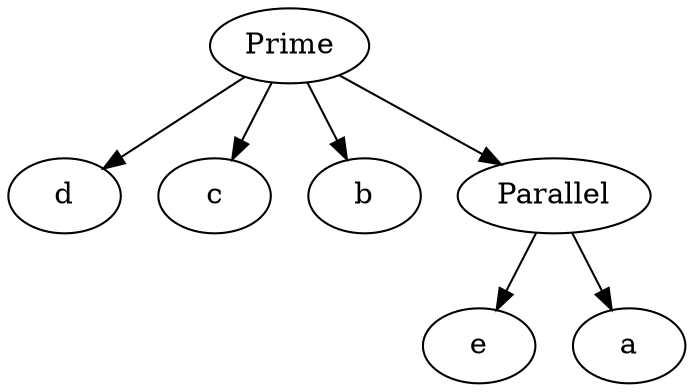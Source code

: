 digraph {
  6 [label=Prime]
  6 -> 0
  6 -> 1
  6 -> 2
  6 -> 5
  5 [label=Parallel]
  5 -> 3
  5 -> 4
  4 [label=a]
  3 [label=e]
  2 [label=b]
  1 [label=c]
  0 [label=d]
}
